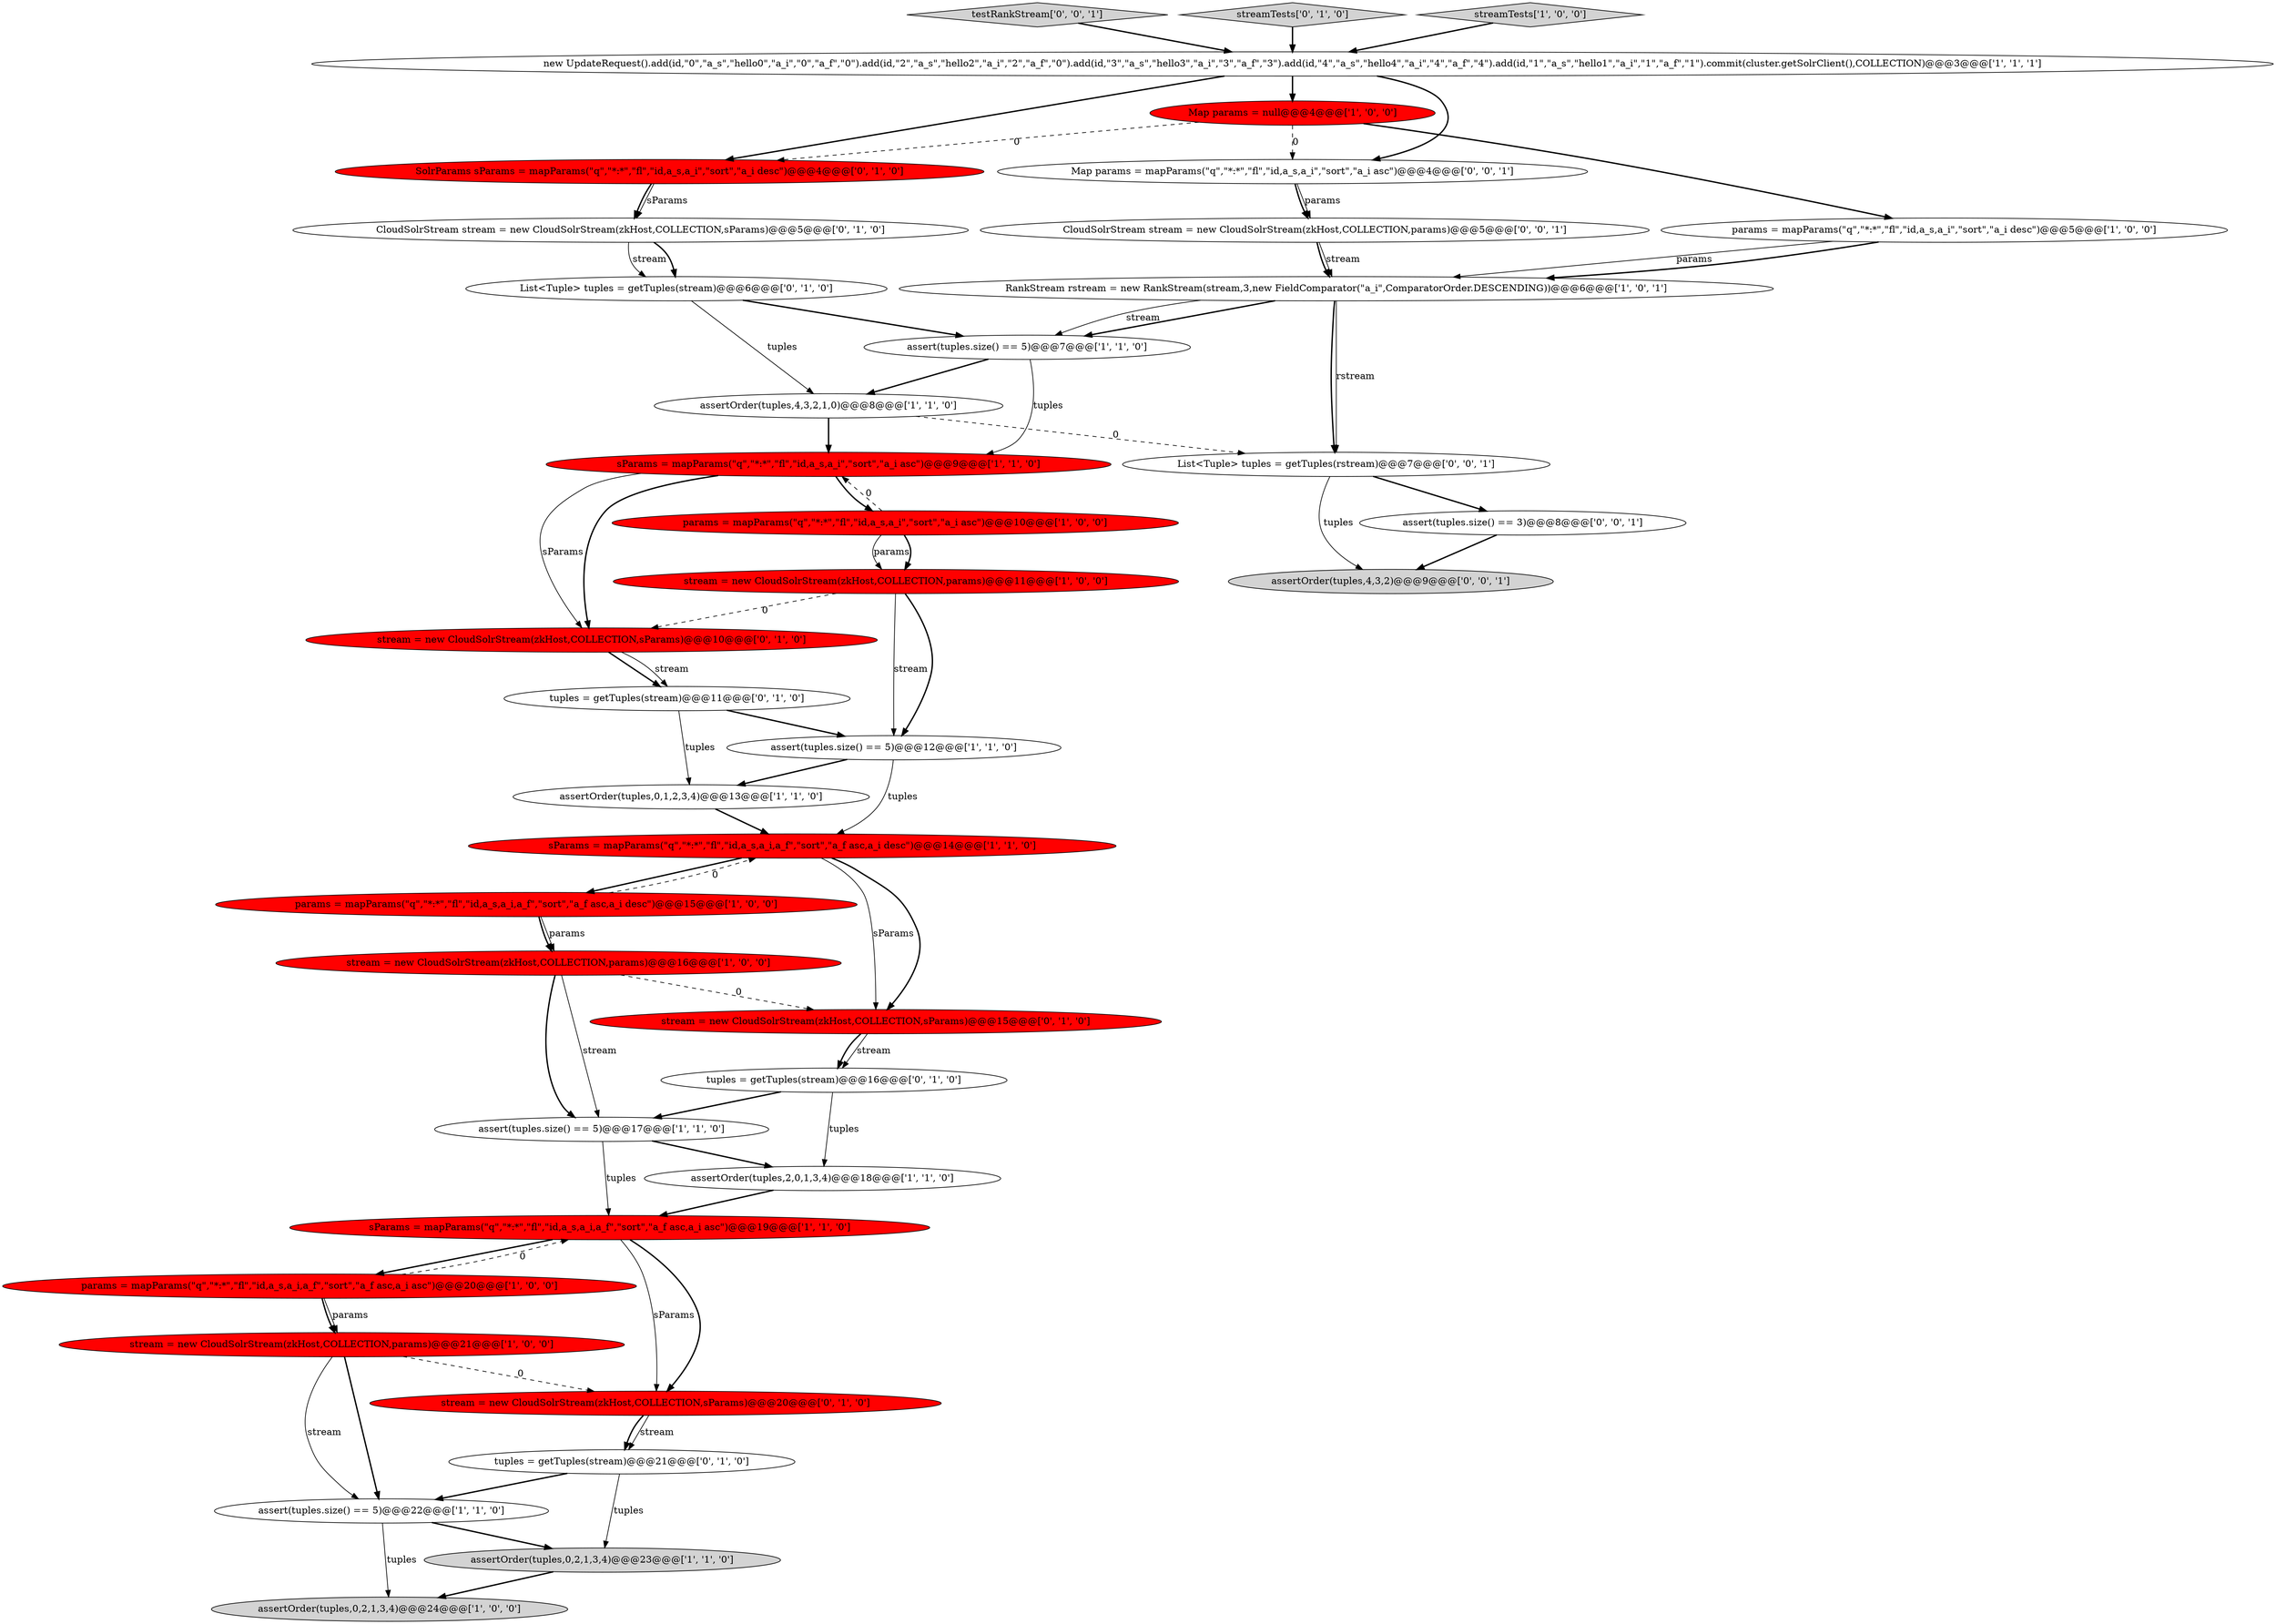digraph {
16 [style = filled, label = "assertOrder(tuples,0,2,1,3,4)@@@23@@@['1', '1', '0']", fillcolor = lightgray, shape = ellipse image = "AAA0AAABBB1BBB"];
5 [style = filled, label = "stream = new CloudSolrStream(zkHost,COLLECTION,params)@@@16@@@['1', '0', '0']", fillcolor = red, shape = ellipse image = "AAA1AAABBB1BBB"];
18 [style = filled, label = "assert(tuples.size() == 5)@@@12@@@['1', '1', '0']", fillcolor = white, shape = ellipse image = "AAA0AAABBB1BBB"];
10 [style = filled, label = "assert(tuples.size() == 5)@@@22@@@['1', '1', '0']", fillcolor = white, shape = ellipse image = "AAA0AAABBB1BBB"];
8 [style = filled, label = "sParams = mapParams(\"q\",\"*:*\",\"fl\",\"id,a_s,a_i,a_f\",\"sort\",\"a_f asc,a_i desc\")@@@14@@@['1', '1', '0']", fillcolor = red, shape = ellipse image = "AAA1AAABBB1BBB"];
27 [style = filled, label = "stream = new CloudSolrStream(zkHost,COLLECTION,sParams)@@@20@@@['0', '1', '0']", fillcolor = red, shape = ellipse image = "AAA1AAABBB2BBB"];
36 [style = filled, label = "List<Tuple> tuples = getTuples(rstream)@@@7@@@['0', '0', '1']", fillcolor = white, shape = ellipse image = "AAA0AAABBB3BBB"];
12 [style = filled, label = "params = mapParams(\"q\",\"*:*\",\"fl\",\"id,a_s,a_i,a_f\",\"sort\",\"a_f asc,a_i asc\")@@@20@@@['1', '0', '0']", fillcolor = red, shape = ellipse image = "AAA1AAABBB1BBB"];
35 [style = filled, label = "CloudSolrStream stream = new CloudSolrStream(zkHost,COLLECTION,params)@@@5@@@['0', '0', '1']", fillcolor = white, shape = ellipse image = "AAA0AAABBB3BBB"];
13 [style = filled, label = "params = mapParams(\"q\",\"*:*\",\"fl\",\"id,a_s,a_i\",\"sort\",\"a_i desc\")@@@5@@@['1', '0', '0']", fillcolor = white, shape = ellipse image = "AAA0AAABBB1BBB"];
32 [style = filled, label = "tuples = getTuples(stream)@@@16@@@['0', '1', '0']", fillcolor = white, shape = ellipse image = "AAA0AAABBB2BBB"];
24 [style = filled, label = "stream = new CloudSolrStream(zkHost,COLLECTION,sParams)@@@15@@@['0', '1', '0']", fillcolor = red, shape = ellipse image = "AAA1AAABBB2BBB"];
38 [style = filled, label = "testRankStream['0', '0', '1']", fillcolor = lightgray, shape = diamond image = "AAA0AAABBB3BBB"];
21 [style = filled, label = "assertOrder(tuples,0,1,2,3,4)@@@13@@@['1', '1', '0']", fillcolor = white, shape = ellipse image = "AAA0AAABBB1BBB"];
11 [style = filled, label = "assertOrder(tuples,4,3,2,1,0)@@@8@@@['1', '1', '0']", fillcolor = white, shape = ellipse image = "AAA0AAABBB1BBB"];
22 [style = filled, label = "assertOrder(tuples,2,0,1,3,4)@@@18@@@['1', '1', '0']", fillcolor = white, shape = ellipse image = "AAA0AAABBB1BBB"];
28 [style = filled, label = "stream = new CloudSolrStream(zkHost,COLLECTION,sParams)@@@10@@@['0', '1', '0']", fillcolor = red, shape = ellipse image = "AAA1AAABBB2BBB"];
33 [style = filled, label = "assert(tuples.size() == 3)@@@8@@@['0', '0', '1']", fillcolor = white, shape = ellipse image = "AAA0AAABBB3BBB"];
17 [style = filled, label = "assert(tuples.size() == 5)@@@7@@@['1', '1', '0']", fillcolor = white, shape = ellipse image = "AAA0AAABBB1BBB"];
31 [style = filled, label = "streamTests['0', '1', '0']", fillcolor = lightgray, shape = diamond image = "AAA0AAABBB2BBB"];
20 [style = filled, label = "assertOrder(tuples,0,2,1,3,4)@@@24@@@['1', '0', '0']", fillcolor = lightgray, shape = ellipse image = "AAA0AAABBB1BBB"];
34 [style = filled, label = "assertOrder(tuples,4,3,2)@@@9@@@['0', '0', '1']", fillcolor = lightgray, shape = ellipse image = "AAA0AAABBB3BBB"];
15 [style = filled, label = "params = mapParams(\"q\",\"*:*\",\"fl\",\"id,a_s,a_i,a_f\",\"sort\",\"a_f asc,a_i desc\")@@@15@@@['1', '0', '0']", fillcolor = red, shape = ellipse image = "AAA1AAABBB1BBB"];
14 [style = filled, label = "streamTests['1', '0', '0']", fillcolor = lightgray, shape = diamond image = "AAA0AAABBB1BBB"];
30 [style = filled, label = "SolrParams sParams = mapParams(\"q\",\"*:*\",\"fl\",\"id,a_s,a_i\",\"sort\",\"a_i desc\")@@@4@@@['0', '1', '0']", fillcolor = red, shape = ellipse image = "AAA1AAABBB2BBB"];
3 [style = filled, label = "params = mapParams(\"q\",\"*:*\",\"fl\",\"id,a_s,a_i\",\"sort\",\"a_i asc\")@@@10@@@['1', '0', '0']", fillcolor = red, shape = ellipse image = "AAA1AAABBB1BBB"];
0 [style = filled, label = "sParams = mapParams(\"q\",\"*:*\",\"fl\",\"id,a_s,a_i,a_f\",\"sort\",\"a_f asc,a_i asc\")@@@19@@@['1', '1', '0']", fillcolor = red, shape = ellipse image = "AAA1AAABBB1BBB"];
26 [style = filled, label = "tuples = getTuples(stream)@@@11@@@['0', '1', '0']", fillcolor = white, shape = ellipse image = "AAA0AAABBB2BBB"];
9 [style = filled, label = "stream = new CloudSolrStream(zkHost,COLLECTION,params)@@@21@@@['1', '0', '0']", fillcolor = red, shape = ellipse image = "AAA1AAABBB1BBB"];
6 [style = filled, label = "RankStream rstream = new RankStream(stream,3,new FieldComparator(\"a_i\",ComparatorOrder.DESCENDING))@@@6@@@['1', '0', '1']", fillcolor = white, shape = ellipse image = "AAA0AAABBB1BBB"];
29 [style = filled, label = "CloudSolrStream stream = new CloudSolrStream(zkHost,COLLECTION,sParams)@@@5@@@['0', '1', '0']", fillcolor = white, shape = ellipse image = "AAA0AAABBB2BBB"];
25 [style = filled, label = "tuples = getTuples(stream)@@@21@@@['0', '1', '0']", fillcolor = white, shape = ellipse image = "AAA0AAABBB2BBB"];
1 [style = filled, label = "new UpdateRequest().add(id,\"0\",\"a_s\",\"hello0\",\"a_i\",\"0\",\"a_f\",\"0\").add(id,\"2\",\"a_s\",\"hello2\",\"a_i\",\"2\",\"a_f\",\"0\").add(id,\"3\",\"a_s\",\"hello3\",\"a_i\",\"3\",\"a_f\",\"3\").add(id,\"4\",\"a_s\",\"hello4\",\"a_i\",\"4\",\"a_f\",\"4\").add(id,\"1\",\"a_s\",\"hello1\",\"a_i\",\"1\",\"a_f\",\"1\").commit(cluster.getSolrClient(),COLLECTION)@@@3@@@['1', '1', '1']", fillcolor = white, shape = ellipse image = "AAA0AAABBB1BBB"];
19 [style = filled, label = "assert(tuples.size() == 5)@@@17@@@['1', '1', '0']", fillcolor = white, shape = ellipse image = "AAA0AAABBB1BBB"];
37 [style = filled, label = "Map params = mapParams(\"q\",\"*:*\",\"fl\",\"id,a_s,a_i\",\"sort\",\"a_i asc\")@@@4@@@['0', '0', '1']", fillcolor = white, shape = ellipse image = "AAA0AAABBB3BBB"];
7 [style = filled, label = "sParams = mapParams(\"q\",\"*:*\",\"fl\",\"id,a_s,a_i\",\"sort\",\"a_i asc\")@@@9@@@['1', '1', '0']", fillcolor = red, shape = ellipse image = "AAA1AAABBB1BBB"];
4 [style = filled, label = "stream = new CloudSolrStream(zkHost,COLLECTION,params)@@@11@@@['1', '0', '0']", fillcolor = red, shape = ellipse image = "AAA1AAABBB1BBB"];
2 [style = filled, label = "Map params = null@@@4@@@['1', '0', '0']", fillcolor = red, shape = ellipse image = "AAA1AAABBB1BBB"];
23 [style = filled, label = "List<Tuple> tuples = getTuples(stream)@@@6@@@['0', '1', '0']", fillcolor = white, shape = ellipse image = "AAA0AAABBB2BBB"];
7->28 [style = solid, label="sParams"];
6->17 [style = bold, label=""];
6->36 [style = solid, label="rstream"];
0->27 [style = solid, label="sParams"];
8->15 [style = bold, label=""];
17->7 [style = solid, label="tuples"];
3->4 [style = solid, label="params"];
37->35 [style = solid, label="params"];
35->6 [style = bold, label=""];
9->10 [style = solid, label="stream"];
3->7 [style = dashed, label="0"];
0->27 [style = bold, label=""];
13->6 [style = solid, label="params"];
24->32 [style = solid, label="stream"];
6->17 [style = solid, label="stream"];
0->12 [style = bold, label=""];
10->20 [style = solid, label="tuples"];
24->32 [style = bold, label=""];
29->23 [style = solid, label="stream"];
5->24 [style = dashed, label="0"];
21->8 [style = bold, label=""];
23->11 [style = solid, label="tuples"];
26->21 [style = solid, label="tuples"];
9->27 [style = dashed, label="0"];
11->36 [style = dashed, label="0"];
28->26 [style = bold, label=""];
4->18 [style = bold, label=""];
4->18 [style = solid, label="stream"];
25->16 [style = solid, label="tuples"];
31->1 [style = bold, label=""];
29->23 [style = bold, label=""];
9->10 [style = bold, label=""];
32->19 [style = bold, label=""];
32->22 [style = solid, label="tuples"];
1->30 [style = bold, label=""];
12->9 [style = bold, label=""];
36->33 [style = bold, label=""];
27->25 [style = solid, label="stream"];
3->4 [style = bold, label=""];
6->36 [style = bold, label=""];
30->29 [style = bold, label=""];
12->9 [style = solid, label="params"];
7->3 [style = bold, label=""];
15->5 [style = bold, label=""];
14->1 [style = bold, label=""];
38->1 [style = bold, label=""];
35->6 [style = solid, label="stream"];
2->13 [style = bold, label=""];
4->28 [style = dashed, label="0"];
5->19 [style = bold, label=""];
36->34 [style = solid, label="tuples"];
15->8 [style = dashed, label="0"];
15->5 [style = solid, label="params"];
22->0 [style = bold, label=""];
10->16 [style = bold, label=""];
7->28 [style = bold, label=""];
28->26 [style = solid, label="stream"];
2->37 [style = dashed, label="0"];
8->24 [style = solid, label="sParams"];
23->17 [style = bold, label=""];
25->10 [style = bold, label=""];
12->0 [style = dashed, label="0"];
1->2 [style = bold, label=""];
18->8 [style = solid, label="tuples"];
5->19 [style = solid, label="stream"];
18->21 [style = bold, label=""];
13->6 [style = bold, label=""];
37->35 [style = bold, label=""];
19->0 [style = solid, label="tuples"];
2->30 [style = dashed, label="0"];
16->20 [style = bold, label=""];
30->29 [style = solid, label="sParams"];
19->22 [style = bold, label=""];
33->34 [style = bold, label=""];
27->25 [style = bold, label=""];
11->7 [style = bold, label=""];
1->37 [style = bold, label=""];
26->18 [style = bold, label=""];
17->11 [style = bold, label=""];
8->24 [style = bold, label=""];
}
